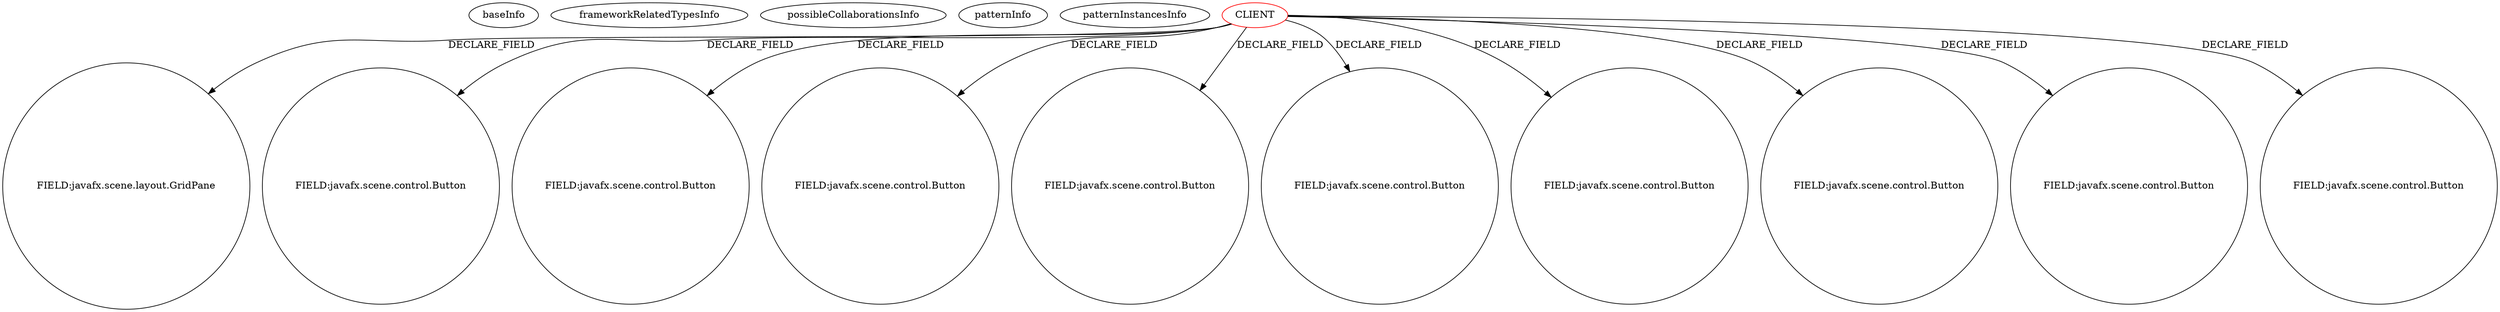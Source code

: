 digraph {
baseInfo[graphId=1494,category="pattern",isAnonymous=false,possibleRelation=false]
frameworkRelatedTypesInfo[]
possibleCollaborationsInfo[]
patternInfo[frequency=2.0,patternRootClient=0]
patternInstancesInfo[0="candybibby-Snake~/candybibby-Snake/Snake-master/src/graphicsJavaFX/Controller.java~Controller~2239",1="weltensturm-milca~/weltensturm-milca/milca-master/src/milca/GUIController.java~GUIController~4745"]
28[label="FIELD:javafx.scene.layout.GridPane",vertexType="FIELD_DECLARATION",isFrameworkType=false,shape=circle]
0[label="CLIENT",vertexType="ROOT_CLIENT_CLASS_DECLARATION",isFrameworkType=false,color=red]
14[label="FIELD:javafx.scene.control.Button",vertexType="FIELD_DECLARATION",isFrameworkType=false,shape=circle]
22[label="FIELD:javafx.scene.control.Button",vertexType="FIELD_DECLARATION",isFrameworkType=false,shape=circle]
80[label="FIELD:javafx.scene.control.Button",vertexType="FIELD_DECLARATION",isFrameworkType=false,shape=circle]
56[label="FIELD:javafx.scene.control.Button",vertexType="FIELD_DECLARATION",isFrameworkType=false,shape=circle]
42[label="FIELD:javafx.scene.control.Button",vertexType="FIELD_DECLARATION",isFrameworkType=false,shape=circle]
10[label="FIELD:javafx.scene.control.Button",vertexType="FIELD_DECLARATION",isFrameworkType=false,shape=circle]
54[label="FIELD:javafx.scene.control.Button",vertexType="FIELD_DECLARATION",isFrameworkType=false,shape=circle]
12[label="FIELD:javafx.scene.control.Button",vertexType="FIELD_DECLARATION",isFrameworkType=false,shape=circle]
60[label="FIELD:javafx.scene.control.Button",vertexType="FIELD_DECLARATION",isFrameworkType=false,shape=circle]
0->28[label="DECLARE_FIELD"]
0->12[label="DECLARE_FIELD"]
0->14[label="DECLARE_FIELD"]
0->56[label="DECLARE_FIELD"]
0->80[label="DECLARE_FIELD"]
0->22[label="DECLARE_FIELD"]
0->60[label="DECLARE_FIELD"]
0->10[label="DECLARE_FIELD"]
0->42[label="DECLARE_FIELD"]
0->54[label="DECLARE_FIELD"]
}
